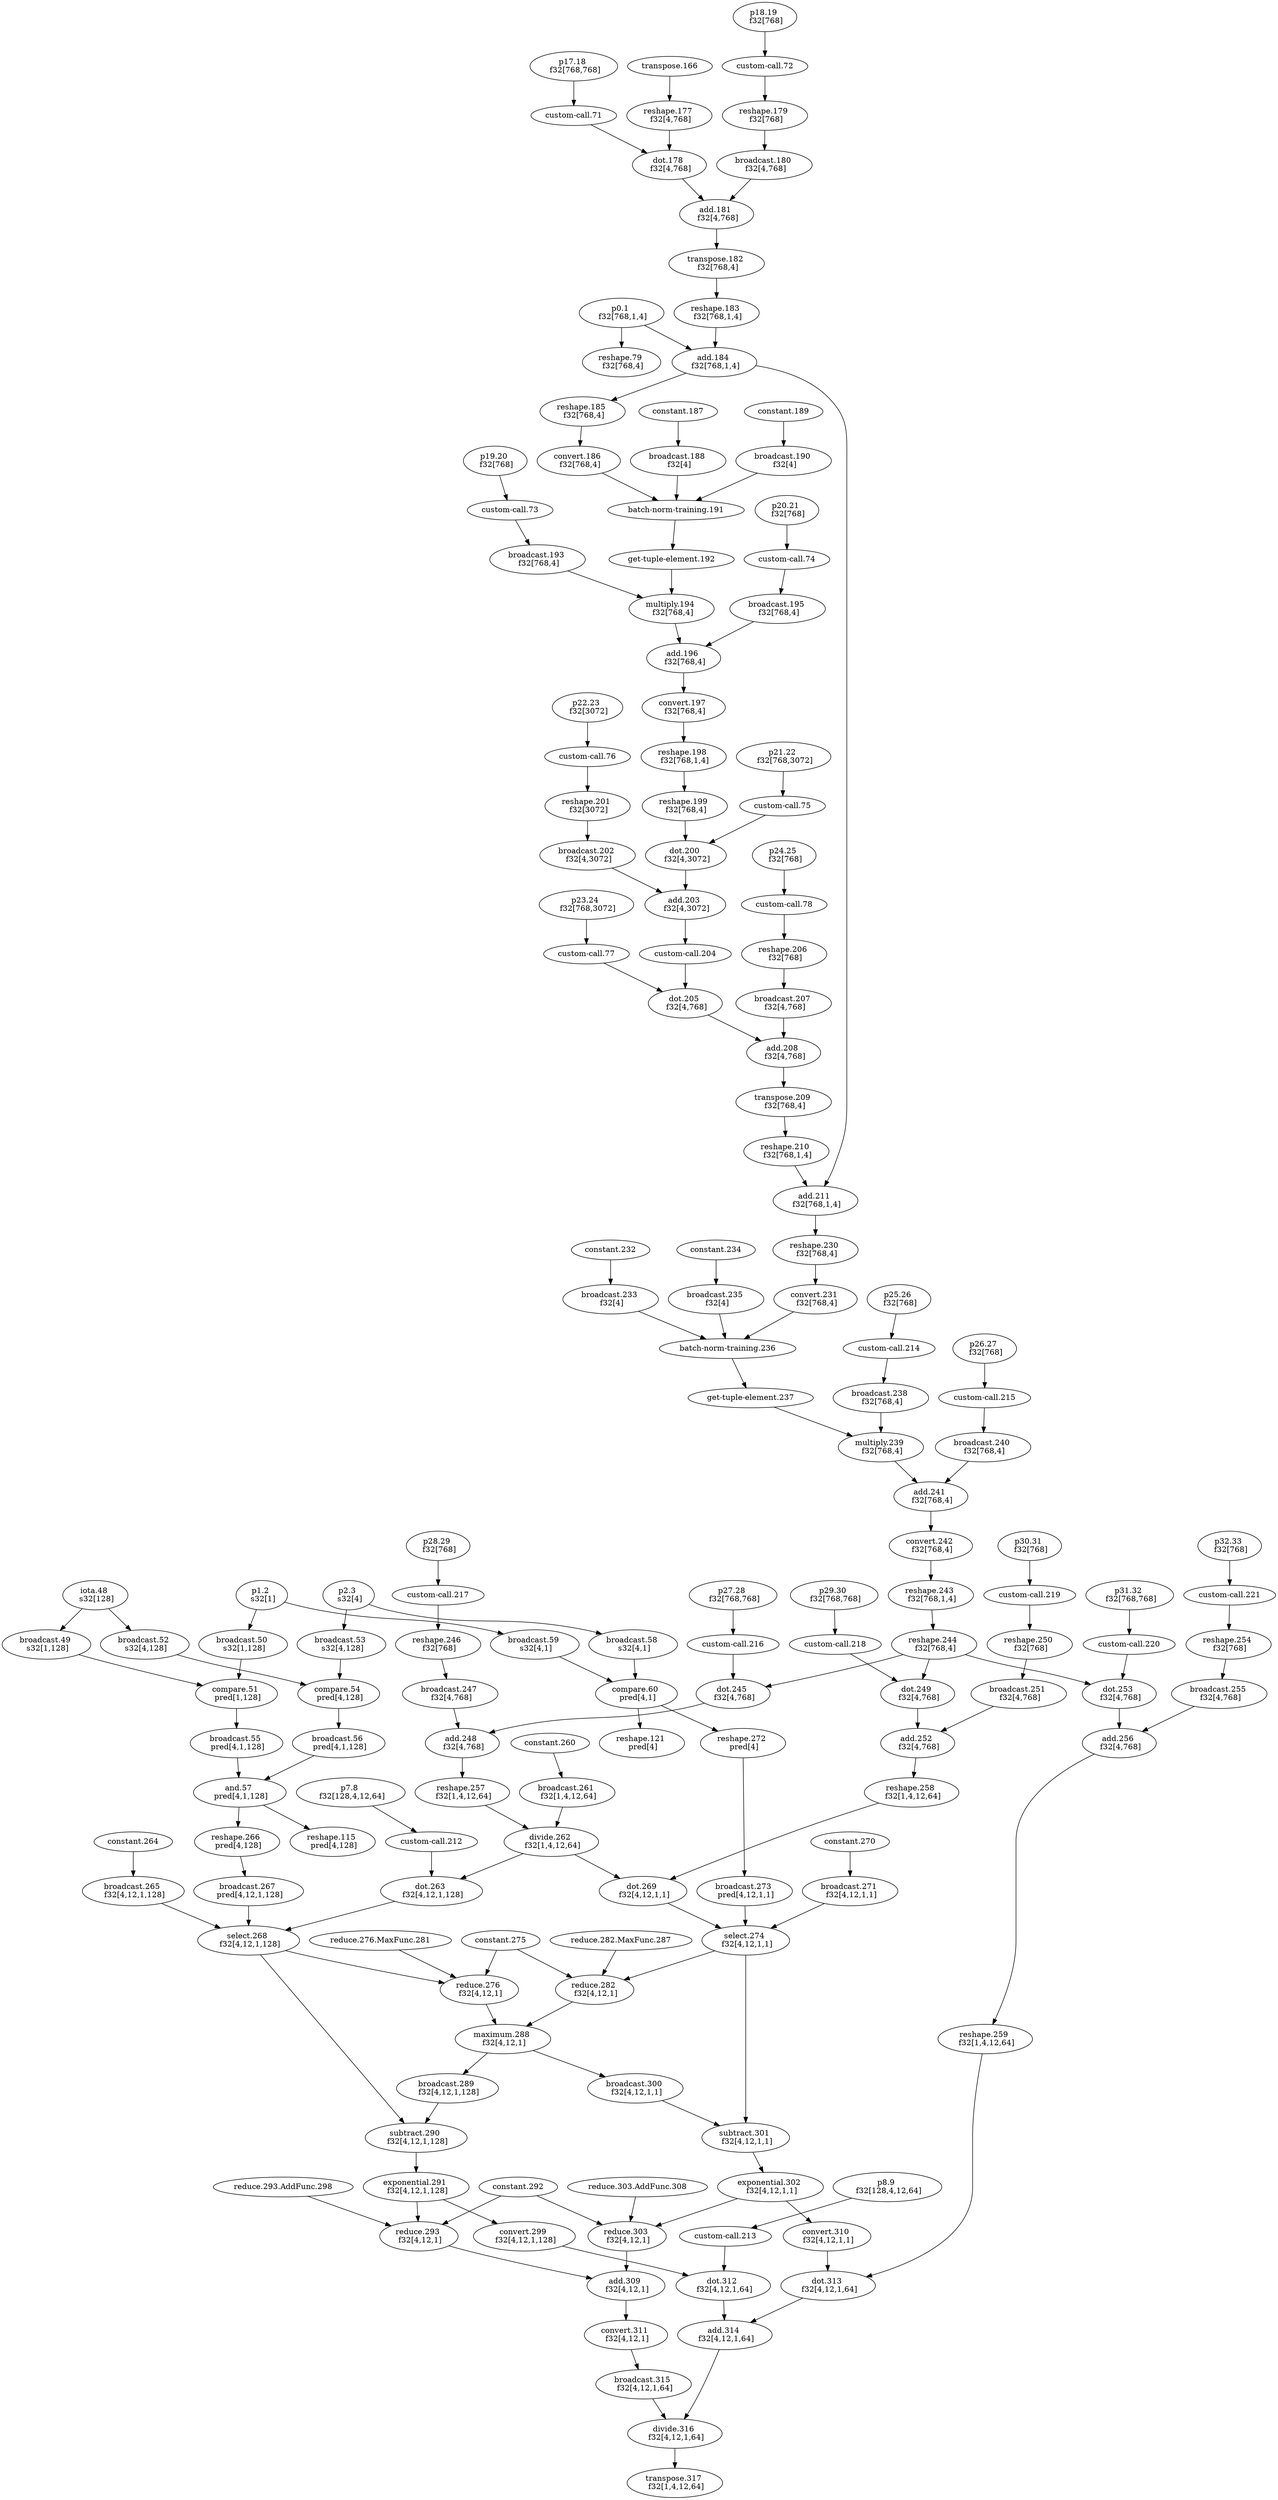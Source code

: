 digraph HloModule { 
	"iota.48" [label="iota.48 \n s32[128]"];
	"broadcast.49" [label="broadcast.49 \n s32[1,128]"];
	"p1.2" [label="p1.2 \n s32[1]"];
	"broadcast.50" [label="broadcast.50 \n s32[1,128]"];
	"compare.51" [label="compare.51 \n pred[1,128]"];
	"broadcast.55" [label="broadcast.55 \n pred[4,1,128]"];
	"broadcast.52" [label="broadcast.52 \n s32[4,128]"];
	"p2.3" [label="p2.3 \n s32[4]"];
	"broadcast.53" [label="broadcast.53 \n s32[4,128]"];
	"compare.54" [label="compare.54 \n pred[4,128]"];
	"broadcast.56" [label="broadcast.56 \n pred[4,1,128]"];
	"and.57" [label="and.57 \n pred[4,1,128]"];
	"reshape.266" [label="reshape.266 \n pred[4,128]"];
	"broadcast.267" [label="broadcast.267 \n pred[4,12,1,128]"];
	"reshape.115" [label="reshape.115 \n pred[4,128]"];
	"p0.1" [label="p0.1 \n f32[768,1,4]"];
	"reshape.79" [label="reshape.79 \n f32[768,4]"];
	"broadcast.59" [label="broadcast.59 \n s32[4,1]"];
	"broadcast.58" [label="broadcast.58 \n s32[4,1]"];
	"compare.60" [label="compare.60 \n pred[4,1]"];
	"reshape.121" [label="reshape.121 \n pred[4]"];
	"reshape.177" [label="reshape.177 \n f32[4,768]"];
	"p17.18" [label="p17.18 \n f32[768,768]"];
	"dot.178" [label="dot.178 \n f32[4,768]"];
	"p18.19" [label="p18.19 \n f32[768]"];
	"reshape.179" [label="reshape.179 \n f32[768]"];
	"broadcast.180" [label="broadcast.180 \n f32[4,768]"];
	"add.181" [label="add.181 \n f32[4,768]"];
	"transpose.182" [label="transpose.182 \n f32[768,4]"];
	"reshape.183" [label="reshape.183 \n f32[768,1,4]"];
	"add.184" [label="add.184 \n f32[768,1,4]"];
	"reshape.185" [label="reshape.185 \n f32[768,4]"];
	"convert.186" [label="convert.186 \n f32[768,4]"];
	"broadcast.188" [label="broadcast.188 \n f32[4]"];
	"broadcast.190" [label="broadcast.190 \n f32[4]"];
	"p19.20" [label="p19.20 \n f32[768]"];
	"broadcast.193" [label="broadcast.193 \n f32[768,4]"];
	"multiply.194" [label="multiply.194 \n f32[768,4]"];
	"p20.21" [label="p20.21 \n f32[768]"];
	"broadcast.195" [label="broadcast.195 \n f32[768,4]"];
	"add.196" [label="add.196 \n f32[768,4]"];
	"convert.197" [label="convert.197 \n f32[768,4]"];
	"reshape.198" [label="reshape.198 \n f32[768,1,4]"];
	"reshape.199" [label="reshape.199 \n f32[768,4]"];
	"p21.22" [label="p21.22 \n f32[768,3072]"];
	"dot.200" [label="dot.200 \n f32[4,3072]"];
	"p22.23" [label="p22.23 \n f32[3072]"];
	"reshape.201" [label="reshape.201 \n f32[3072]"];
	"broadcast.202" [label="broadcast.202 \n f32[4,3072]"];
	"add.203" [label="add.203 \n f32[4,3072]"];
	"p23.24" [label="p23.24 \n f32[768,3072]"];
	"dot.205" [label="dot.205 \n f32[4,768]"];
	"p24.25" [label="p24.25 \n f32[768]"];
	"reshape.206" [label="reshape.206 \n f32[768]"];
	"broadcast.207" [label="broadcast.207 \n f32[4,768]"];
	"add.208" [label="add.208 \n f32[4,768]"];
	"transpose.209" [label="transpose.209 \n f32[768,4]"];
	"reshape.210" [label="reshape.210 \n f32[768,1,4]"];
	"add.211" [label="add.211 \n f32[768,1,4]"];
	"reshape.230" [label="reshape.230 \n f32[768,4]"];
	"convert.231" [label="convert.231 \n f32[768,4]"];
	"broadcast.233" [label="broadcast.233 \n f32[4]"];
	"broadcast.235" [label="broadcast.235 \n f32[4]"];
	"p25.26" [label="p25.26 \n f32[768]"];
	"broadcast.238" [label="broadcast.238 \n f32[768,4]"];
	"multiply.239" [label="multiply.239 \n f32[768,4]"];
	"p26.27" [label="p26.27 \n f32[768]"];
	"broadcast.240" [label="broadcast.240 \n f32[768,4]"];
	"add.241" [label="add.241 \n f32[768,4]"];
	"convert.242" [label="convert.242 \n f32[768,4]"];
	"reshape.243" [label="reshape.243 \n f32[768,1,4]"];
	"reshape.244" [label="reshape.244 \n f32[768,4]"];
	"p27.28" [label="p27.28 \n f32[768,768]"];
	"dot.245" [label="dot.245 \n f32[4,768]"];
	"p28.29" [label="p28.29 \n f32[768]"];
	"reshape.246" [label="reshape.246 \n f32[768]"];
	"broadcast.247" [label="broadcast.247 \n f32[4,768]"];
	"add.248" [label="add.248 \n f32[4,768]"];
	"reshape.257" [label="reshape.257 \n f32[1,4,12,64]"];
	"broadcast.261" [label="broadcast.261 \n f32[1,4,12,64]"];
	"divide.262" [label="divide.262 \n f32[1,4,12,64]"];
	"p7.8" [label="p7.8 \n f32[128,4,12,64]"];
	"dot.263" [label="dot.263 \n f32[4,12,1,128]"];
	"broadcast.265" [label="broadcast.265 \n f32[4,12,1,128]"];
	"select.268" [label="select.268 \n f32[4,12,1,128]"];
	"reduce.276" [label="reduce.276 \n f32[4,12,1]"];
	"reshape.272" [label="reshape.272 \n pred[4]"];
	"broadcast.273" [label="broadcast.273 \n pred[4,12,1,1]"];
	"p29.30" [label="p29.30 \n f32[768,768]"];
	"dot.249" [label="dot.249 \n f32[4,768]"];
	"p30.31" [label="p30.31 \n f32[768]"];
	"reshape.250" [label="reshape.250 \n f32[768]"];
	"broadcast.251" [label="broadcast.251 \n f32[4,768]"];
	"add.252" [label="add.252 \n f32[4,768]"];
	"reshape.258" [label="reshape.258 \n f32[1,4,12,64]"];
	"dot.269" [label="dot.269 \n f32[4,12,1,1]"];
	"broadcast.271" [label="broadcast.271 \n f32[4,12,1,1]"];
	"select.274" [label="select.274 \n f32[4,12,1,1]"];
	"reduce.282" [label="reduce.282 \n f32[4,12,1]"];
	"maximum.288" [label="maximum.288 \n f32[4,12,1]"];
	"broadcast.289" [label="broadcast.289 \n f32[4,12,1,128]"];
	"subtract.290" [label="subtract.290 \n f32[4,12,1,128]"];
	"exponential.291" [label="exponential.291 \n f32[4,12,1,128]"];
	"convert.299" [label="convert.299 \n f32[4,12,1,128]"];
	"p8.9" [label="p8.9 \n f32[128,4,12,64]"];
	"dot.312" [label="dot.312 \n f32[4,12,1,64]"];
	"broadcast.300" [label="broadcast.300 \n f32[4,12,1,1]"];
	"subtract.301" [label="subtract.301 \n f32[4,12,1,1]"];
	"exponential.302" [label="exponential.302 \n f32[4,12,1,1]"];
	"convert.310" [label="convert.310 \n f32[4,12,1,1]"];
	"p31.32" [label="p31.32 \n f32[768,768]"];
	"dot.253" [label="dot.253 \n f32[4,768]"];
	"p32.33" [label="p32.33 \n f32[768]"];
	"reshape.254" [label="reshape.254 \n f32[768]"];
	"broadcast.255" [label="broadcast.255 \n f32[4,768]"];
	"add.256" [label="add.256 \n f32[4,768]"];
	"reshape.259" [label="reshape.259 \n f32[1,4,12,64]"];
	"dot.313" [label="dot.313 \n f32[4,12,1,64]"];
	"add.314" [label="add.314 \n f32[4,12,1,64]"];
	"reduce.293" [label="reduce.293 \n f32[4,12,1]"];
	"reduce.303" [label="reduce.303 \n f32[4,12,1]"];
	"add.309" [label="add.309 \n f32[4,12,1]"];
	"convert.311" [label="convert.311 \n f32[4,12,1]"];
	"broadcast.315" [label="broadcast.315 \n f32[4,12,1,64]"];
	"divide.316" [label="divide.316 \n f32[4,12,1,64]"];
	"transpose.317" [label="transpose.317 \n f32[1,4,12,64]"]; 
 	"iota.48" -> "broadcast.49";
	"p1.2" -> "broadcast.50";
	"broadcast.49" -> "compare.51";
	"broadcast.50" -> "compare.51";
	"compare.51" -> "broadcast.55";
	"iota.48" -> "broadcast.52";
	"p2.3" -> "broadcast.53";
	"broadcast.52" -> "compare.54";
	"broadcast.53" -> "compare.54";
	"compare.54" -> "broadcast.56";
	"broadcast.55" -> "and.57";
	"broadcast.56" -> "and.57";
	"and.57" -> "reshape.266";
	"reshape.266" -> "broadcast.267";
	"and.57" -> "reshape.115";
	"p0.1" -> "reshape.79";
	"p1.2" -> "broadcast.59";
	"p2.3" -> "broadcast.58";
	"broadcast.59" -> "compare.60";
	"broadcast.58" -> "compare.60";
	"compare.60" -> "reshape.121";
	"transpose.166" -> "reshape.177";
	"p17.18" -> "custom-call.71";
	"reshape.177" -> "dot.178";
	"custom-call.71" -> "dot.178";
	"p18.19" -> "custom-call.72";
	"custom-call.72" -> "reshape.179";
	"reshape.179" -> "broadcast.180";
	"dot.178" -> "add.181";
	"broadcast.180" -> "add.181";
	"add.181" -> "transpose.182";
	"transpose.182" -> "reshape.183";
	"reshape.183" -> "add.184";
	"p0.1" -> "add.184";
	"add.184" -> "reshape.185";
	"reshape.185" -> "convert.186";
	"constant.187" -> "broadcast.188";
	"constant.189" -> "broadcast.190";
	"convert.186" -> "batch-norm-training.191";
	"broadcast.188" -> "batch-norm-training.191";
	"broadcast.190" -> "batch-norm-training.191";
	"batch-norm-training.191" -> "get-tuple-element.192";
	"p19.20" -> "custom-call.73";
	"custom-call.73" -> "broadcast.193";
	"get-tuple-element.192" -> "multiply.194";
	"broadcast.193" -> "multiply.194";
	"p20.21" -> "custom-call.74";
	"custom-call.74" -> "broadcast.195";
	"multiply.194" -> "add.196";
	"broadcast.195" -> "add.196";
	"add.196" -> "convert.197";
	"convert.197" -> "reshape.198";
	"reshape.198" -> "reshape.199";
	"p21.22" -> "custom-call.75";
	"reshape.199" -> "dot.200";
	"custom-call.75" -> "dot.200";
	"p22.23" -> "custom-call.76";
	"custom-call.76" -> "reshape.201";
	"reshape.201" -> "broadcast.202";
	"dot.200" -> "add.203";
	"broadcast.202" -> "add.203";
	"add.203" -> "custom-call.204";
	"p23.24" -> "custom-call.77";
	"custom-call.204" -> "dot.205";
	"custom-call.77" -> "dot.205";
	"p24.25" -> "custom-call.78";
	"custom-call.78" -> "reshape.206";
	"reshape.206" -> "broadcast.207";
	"dot.205" -> "add.208";
	"broadcast.207" -> "add.208";
	"add.208" -> "transpose.209";
	"transpose.209" -> "reshape.210";
	"reshape.210" -> "add.211";
	"add.184" -> "add.211";
	"add.211" -> "reshape.230";
	"reshape.230" -> "convert.231";
	"constant.232" -> "broadcast.233";
	"constant.234" -> "broadcast.235";
	"convert.231" -> "batch-norm-training.236";
	"broadcast.233" -> "batch-norm-training.236";
	"broadcast.235" -> "batch-norm-training.236";
	"batch-norm-training.236" -> "get-tuple-element.237";
	"p25.26" -> "custom-call.214";
	"custom-call.214" -> "broadcast.238";
	"get-tuple-element.237" -> "multiply.239";
	"broadcast.238" -> "multiply.239";
	"p26.27" -> "custom-call.215";
	"custom-call.215" -> "broadcast.240";
	"multiply.239" -> "add.241";
	"broadcast.240" -> "add.241";
	"add.241" -> "convert.242";
	"convert.242" -> "reshape.243";
	"reshape.243" -> "reshape.244";
	"p27.28" -> "custom-call.216";
	"reshape.244" -> "dot.245";
	"custom-call.216" -> "dot.245";
	"p28.29" -> "custom-call.217";
	"custom-call.217" -> "reshape.246";
	"reshape.246" -> "broadcast.247";
	"dot.245" -> "add.248";
	"broadcast.247" -> "add.248";
	"add.248" -> "reshape.257";
	"constant.260" -> "broadcast.261";
	"reshape.257" -> "divide.262";
	"broadcast.261" -> "divide.262";
	"p7.8" -> "custom-call.212";
	"divide.262" -> "dot.263";
	"custom-call.212" -> "dot.263";
	"constant.264" -> "broadcast.265";
	"broadcast.267" -> "select.268";
	"dot.263" -> "select.268";
	"broadcast.265" -> "select.268";
	"select.268" -> "reduce.276";
	"constant.275" -> "reduce.276";
	"reduce.276.MaxFunc.281" -> "reduce.276";
	"compare.60" -> "reshape.272";
	"reshape.272" -> "broadcast.273";
	"p29.30" -> "custom-call.218";
	"reshape.244" -> "dot.249";
	"custom-call.218" -> "dot.249";
	"p30.31" -> "custom-call.219";
	"custom-call.219" -> "reshape.250";
	"reshape.250" -> "broadcast.251";
	"dot.249" -> "add.252";
	"broadcast.251" -> "add.252";
	"add.252" -> "reshape.258";
	"divide.262" -> "dot.269";
	"reshape.258" -> "dot.269";
	"constant.270" -> "broadcast.271";
	"broadcast.273" -> "select.274";
	"dot.269" -> "select.274";
	"broadcast.271" -> "select.274";
	"select.274" -> "reduce.282";
	"constant.275" -> "reduce.282";
	"reduce.282.MaxFunc.287" -> "reduce.282";
	"reduce.276" -> "maximum.288";
	"reduce.282" -> "maximum.288";
	"maximum.288" -> "broadcast.289";
	"select.268" -> "subtract.290";
	"broadcast.289" -> "subtract.290";
	"subtract.290" -> "exponential.291";
	"exponential.291" -> "convert.299";
	"p8.9" -> "custom-call.213";
	"convert.299" -> "dot.312";
	"custom-call.213" -> "dot.312";
	"maximum.288" -> "broadcast.300";
	"select.274" -> "subtract.301";
	"broadcast.300" -> "subtract.301";
	"subtract.301" -> "exponential.302";
	"exponential.302" -> "convert.310";
	"p31.32" -> "custom-call.220";
	"reshape.244" -> "dot.253";
	"custom-call.220" -> "dot.253";
	"p32.33" -> "custom-call.221";
	"custom-call.221" -> "reshape.254";
	"reshape.254" -> "broadcast.255";
	"dot.253" -> "add.256";
	"broadcast.255" -> "add.256";
	"add.256" -> "reshape.259";
	"convert.310" -> "dot.313";
	"reshape.259" -> "dot.313";
	"dot.312" -> "add.314";
	"dot.313" -> "add.314";
	"exponential.291" -> "reduce.293";
	"constant.292" -> "reduce.293";
	"reduce.293.AddFunc.298" -> "reduce.293";
	"exponential.302" -> "reduce.303";
	"constant.292" -> "reduce.303";
	"reduce.303.AddFunc.308" -> "reduce.303";
	"reduce.293" -> "add.309";
	"reduce.303" -> "add.309";
	"add.309" -> "convert.311";
	"convert.311" -> "broadcast.315";
	"add.314" -> "divide.316";
	"broadcast.315" -> "divide.316";
	"divide.316" -> "transpose.317";
 }